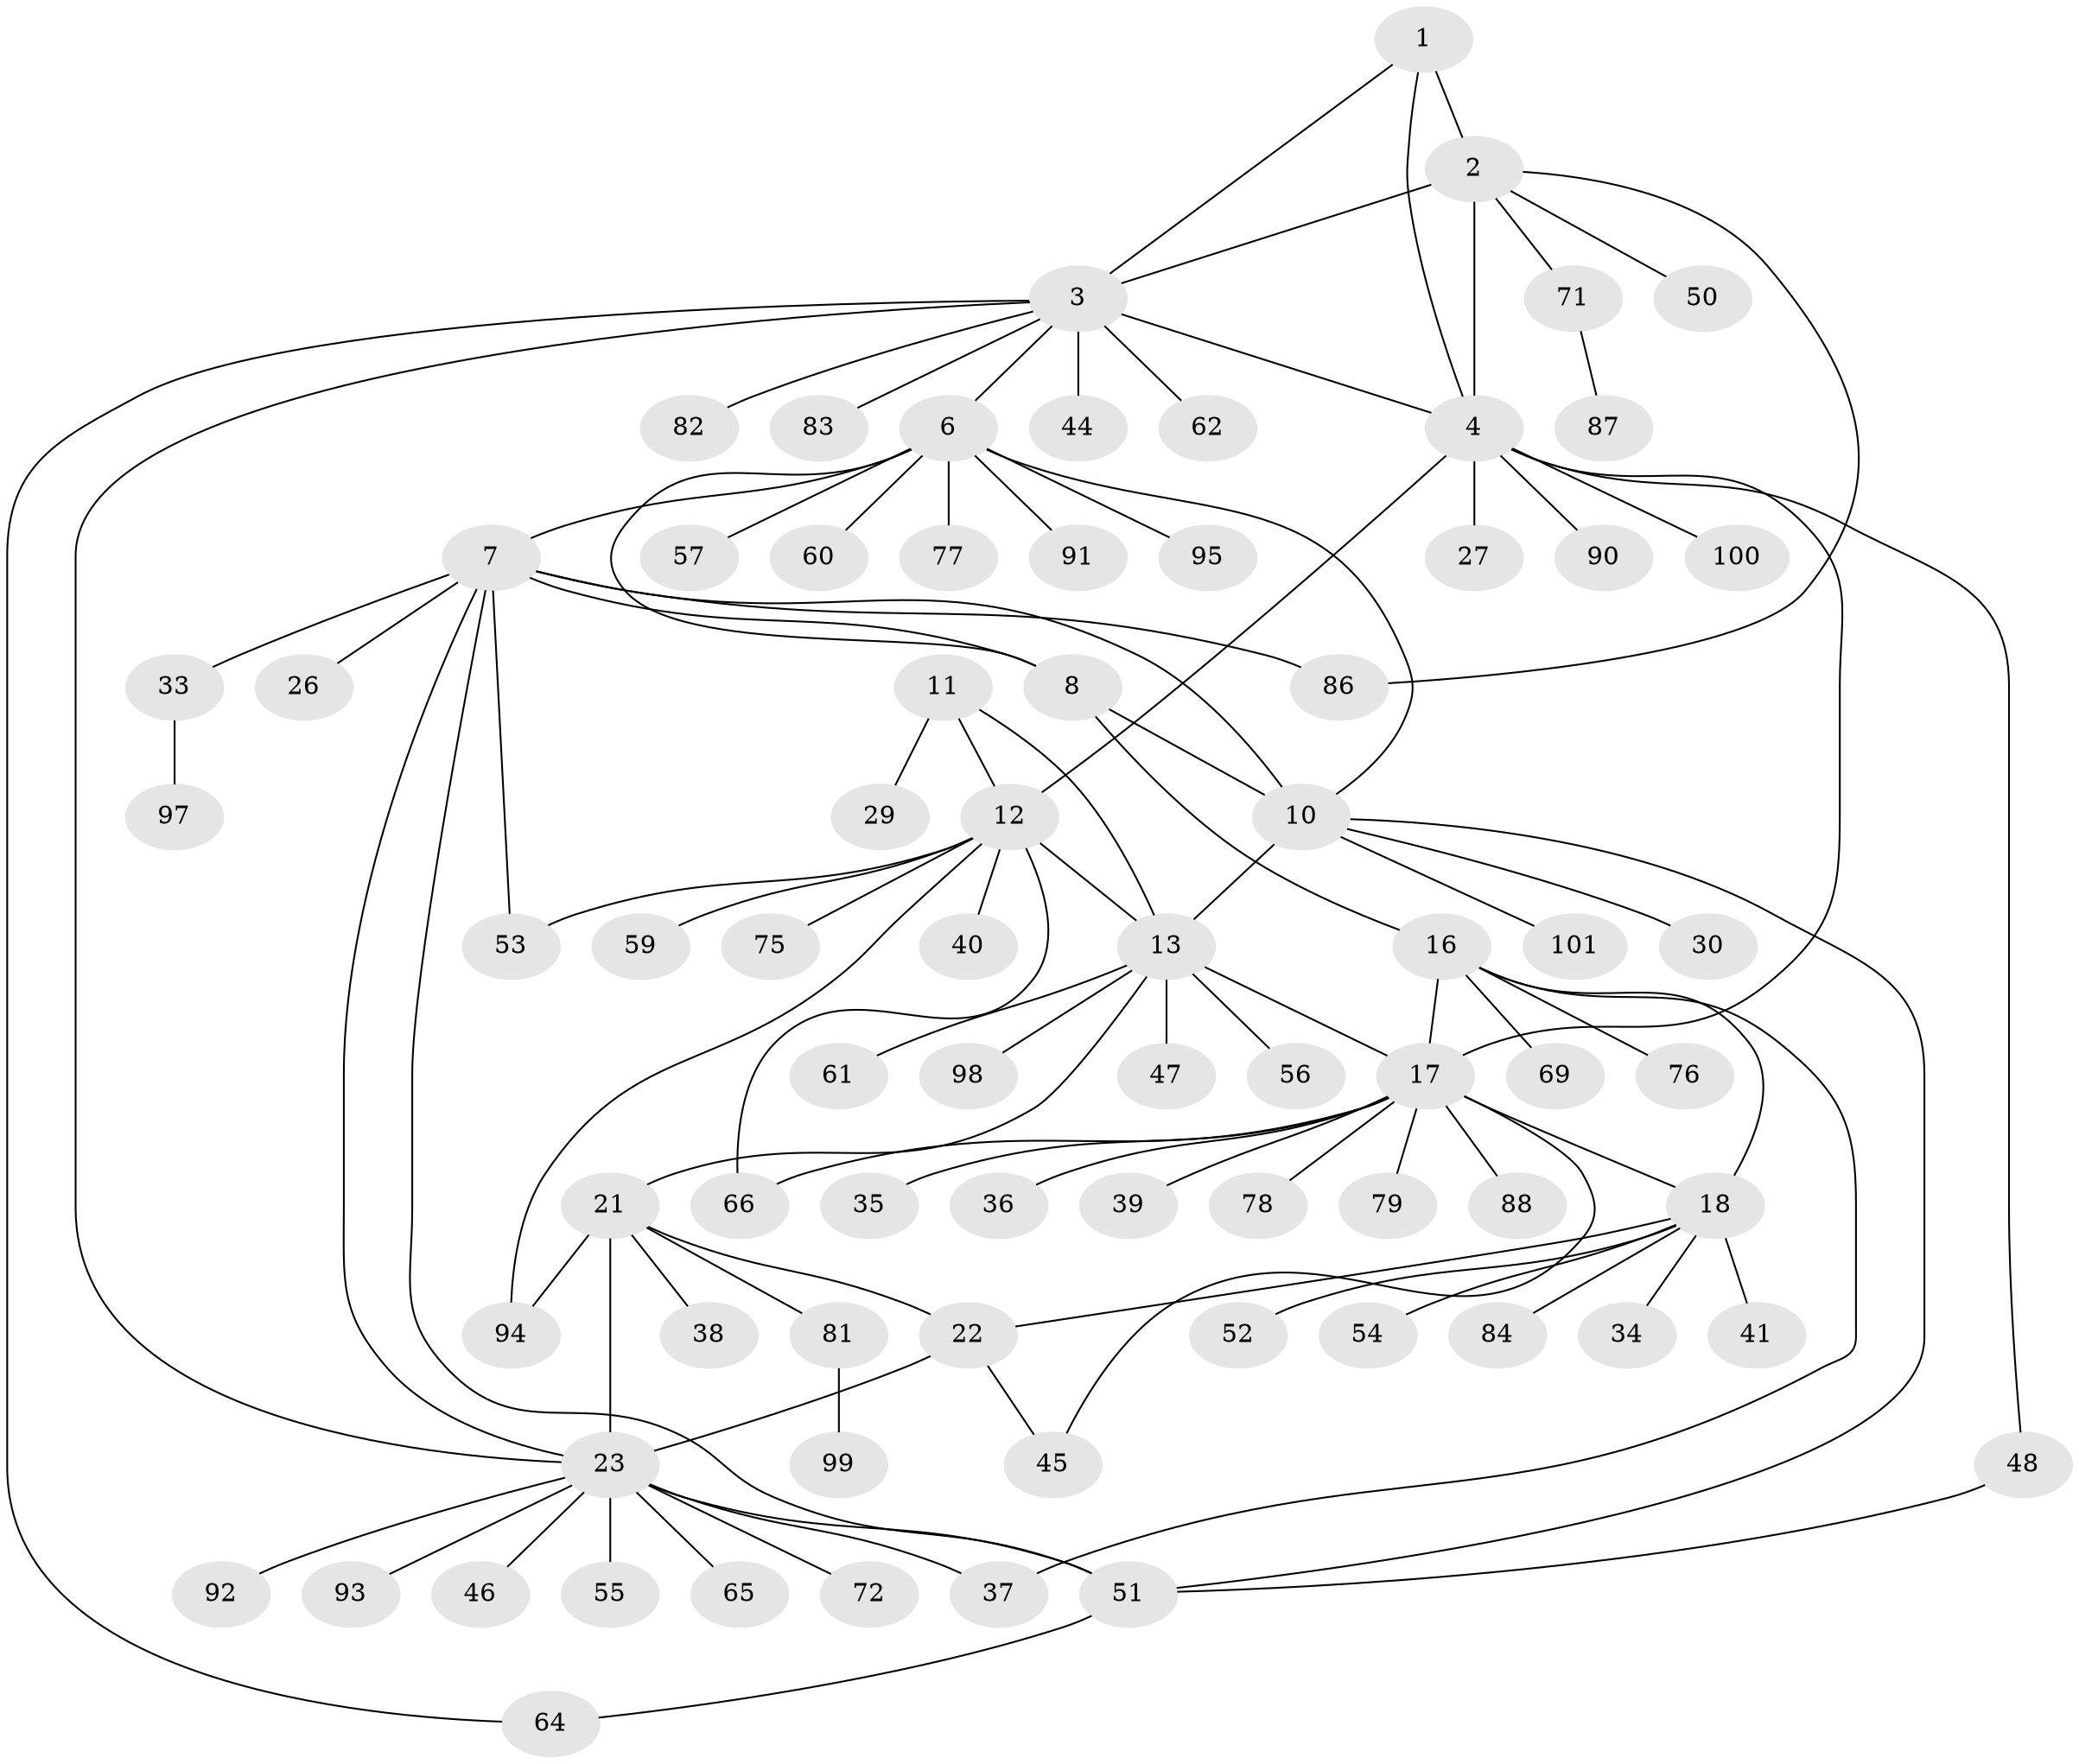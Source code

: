 // original degree distribution, {5: 0.0196078431372549, 6: 0.0784313725490196, 12: 0.0196078431372549, 11: 0.029411764705882353, 10: 0.00980392156862745, 4: 0.029411764705882353, 9: 0.0392156862745098, 8: 0.0196078431372549, 7: 0.00980392156862745, 1: 0.5686274509803921, 2: 0.13725490196078433, 3: 0.0392156862745098}
// Generated by graph-tools (version 1.1) at 2025/42/03/06/25 10:42:11]
// undirected, 76 vertices, 100 edges
graph export_dot {
graph [start="1"]
  node [color=gray90,style=filled];
  1 [super="+43"];
  2 [super="+5"];
  3 [super="+28"];
  4 [super="+89"];
  6 [super="+49"];
  7 [super="+9"];
  8 [super="+80"];
  10 [super="+32"];
  11 [super="+68"];
  12 [super="+15"];
  13 [super="+14"];
  16 [super="+31"];
  17 [super="+19"];
  18 [super="+20"];
  21 [super="+42"];
  22 [super="+25"];
  23 [super="+24"];
  26;
  27;
  29;
  30;
  33 [super="+67"];
  34;
  35;
  36;
  37;
  38 [super="+73"];
  39;
  40 [super="+102"];
  41;
  44;
  45;
  46;
  47;
  48 [super="+74"];
  50;
  51 [super="+63"];
  52;
  53 [super="+58"];
  54;
  55;
  56 [super="+85"];
  57;
  59;
  60;
  61;
  62;
  64;
  65;
  66 [super="+70"];
  69;
  71;
  72;
  75;
  76;
  77;
  78;
  79;
  81 [super="+96"];
  82;
  83;
  84;
  86;
  87;
  88;
  90;
  91;
  92;
  93;
  94;
  95;
  97;
  98;
  99;
  100;
  101;
  1 -- 2 [weight=2];
  1 -- 3;
  1 -- 4;
  2 -- 3 [weight=2];
  2 -- 4 [weight=2];
  2 -- 50;
  2 -- 86;
  2 -- 71;
  3 -- 4;
  3 -- 6;
  3 -- 44;
  3 -- 62;
  3 -- 64;
  3 -- 82;
  3 -- 83;
  3 -- 23;
  4 -- 27;
  4 -- 48;
  4 -- 90;
  4 -- 100;
  4 -- 17;
  4 -- 12;
  6 -- 7 [weight=2];
  6 -- 8;
  6 -- 10;
  6 -- 57;
  6 -- 60;
  6 -- 77;
  6 -- 91;
  6 -- 95;
  7 -- 8 [weight=2];
  7 -- 10 [weight=2];
  7 -- 23;
  7 -- 26;
  7 -- 33;
  7 -- 51;
  7 -- 53;
  7 -- 86;
  8 -- 10;
  8 -- 16;
  10 -- 30;
  10 -- 101;
  10 -- 51;
  10 -- 13;
  11 -- 12 [weight=2];
  11 -- 13 [weight=2];
  11 -- 29;
  12 -- 13 [weight=4];
  12 -- 59;
  12 -- 75;
  12 -- 40;
  12 -- 53;
  12 -- 94;
  12 -- 66;
  13 -- 21;
  13 -- 17;
  13 -- 98;
  13 -- 47;
  13 -- 56;
  13 -- 61;
  16 -- 17 [weight=2];
  16 -- 18 [weight=2];
  16 -- 37;
  16 -- 69;
  16 -- 76;
  17 -- 18 [weight=4];
  17 -- 78;
  17 -- 79;
  17 -- 88;
  17 -- 66;
  17 -- 35;
  17 -- 36;
  17 -- 39;
  17 -- 45;
  18 -- 22;
  18 -- 34;
  18 -- 41;
  18 -- 84;
  18 -- 52;
  18 -- 54;
  21 -- 22 [weight=2];
  21 -- 23 [weight=2];
  21 -- 38;
  21 -- 81;
  21 -- 94;
  22 -- 23 [weight=4];
  22 -- 45;
  23 -- 37;
  23 -- 46;
  23 -- 55;
  23 -- 65;
  23 -- 72;
  23 -- 92;
  23 -- 93;
  23 -- 51;
  33 -- 97;
  48 -- 51;
  51 -- 64;
  71 -- 87;
  81 -- 99;
}
